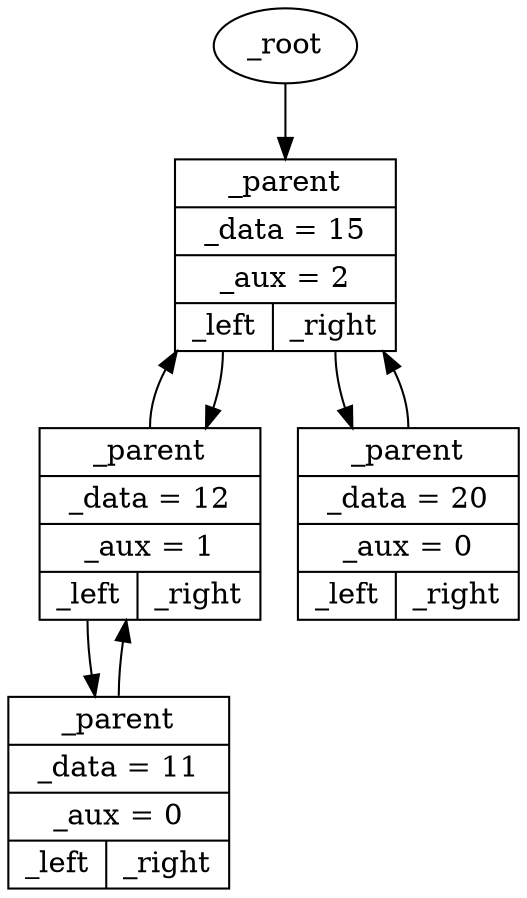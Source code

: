 digraph {
root [label="_root"];
root -> node0x110c040;
node0x110c010 [shape=record,label="{<parent> _parent | _data = 12 | _aux = 1 | { <left> _left | <right> _right } }"];
node0x110c040 [shape=record,label="{<parent> _parent | _data = 15 | _aux = 2 | { <left> _left | <right> _right } }"];
node0x110c070 [shape=record,label="{<parent> _parent | _data = 20 | _aux = 0 | { <left> _left | <right> _right } }"];
node0x110c0a0 [shape=record,label="{<parent> _parent | _data = 11 | _aux = 0 | { <left> _left | <right> _right } }"];
node0x110c010:parent:n -> node0x110c040;
node0x110c010:left:s -> node0x110c0a0;
node0x110c040:left:s -> node0x110c010;
node0x110c040:right:s -> node0x110c070;
node0x110c070:parent:n -> node0x110c040;
node0x110c0a0:parent:n -> node0x110c010;
}
